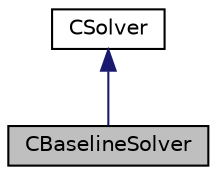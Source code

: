 digraph "CBaselineSolver"
{
 // LATEX_PDF_SIZE
  edge [fontname="Helvetica",fontsize="10",labelfontname="Helvetica",labelfontsize="10"];
  node [fontname="Helvetica",fontsize="10",shape=record];
  Node1 [label="CBaselineSolver",height=0.2,width=0.4,color="black", fillcolor="grey75", style="filled", fontcolor="black",tooltip="Main class for defining a baseline solution from a restart file (for output)."];
  Node2 -> Node1 [dir="back",color="midnightblue",fontsize="10",style="solid",fontname="Helvetica"];
  Node2 [label="CSolver",height=0.2,width=0.4,color="black", fillcolor="white", style="filled",URL="$classCSolver.html",tooltip=" "];
}
